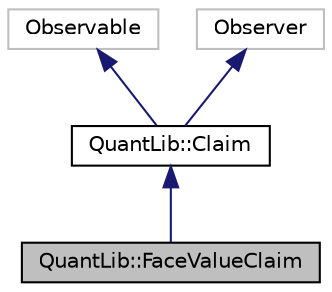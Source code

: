 digraph "QuantLib::FaceValueClaim"
{
  edge [fontname="Helvetica",fontsize="10",labelfontname="Helvetica",labelfontsize="10"];
  node [fontname="Helvetica",fontsize="10",shape=record];
  Node1 [label="QuantLib::FaceValueClaim",height=0.2,width=0.4,color="black", fillcolor="grey75", style="filled", fontcolor="black"];
  Node2 -> Node1 [dir="back",color="midnightblue",fontsize="10",style="solid"];
  Node2 [label="QuantLib::Claim",height=0.2,width=0.4,color="black", fillcolor="white", style="filled",URL="$class_quant_lib_1_1_claim.html",tooltip="Claim associated to a default event. "];
  Node3 -> Node2 [dir="back",color="midnightblue",fontsize="10",style="solid"];
  Node3 [label="Observable",height=0.2,width=0.4,color="grey75", fillcolor="white", style="filled"];
  Node4 -> Node2 [dir="back",color="midnightblue",fontsize="10",style="solid"];
  Node4 [label="Observer",height=0.2,width=0.4,color="grey75", fillcolor="white", style="filled"];
}
